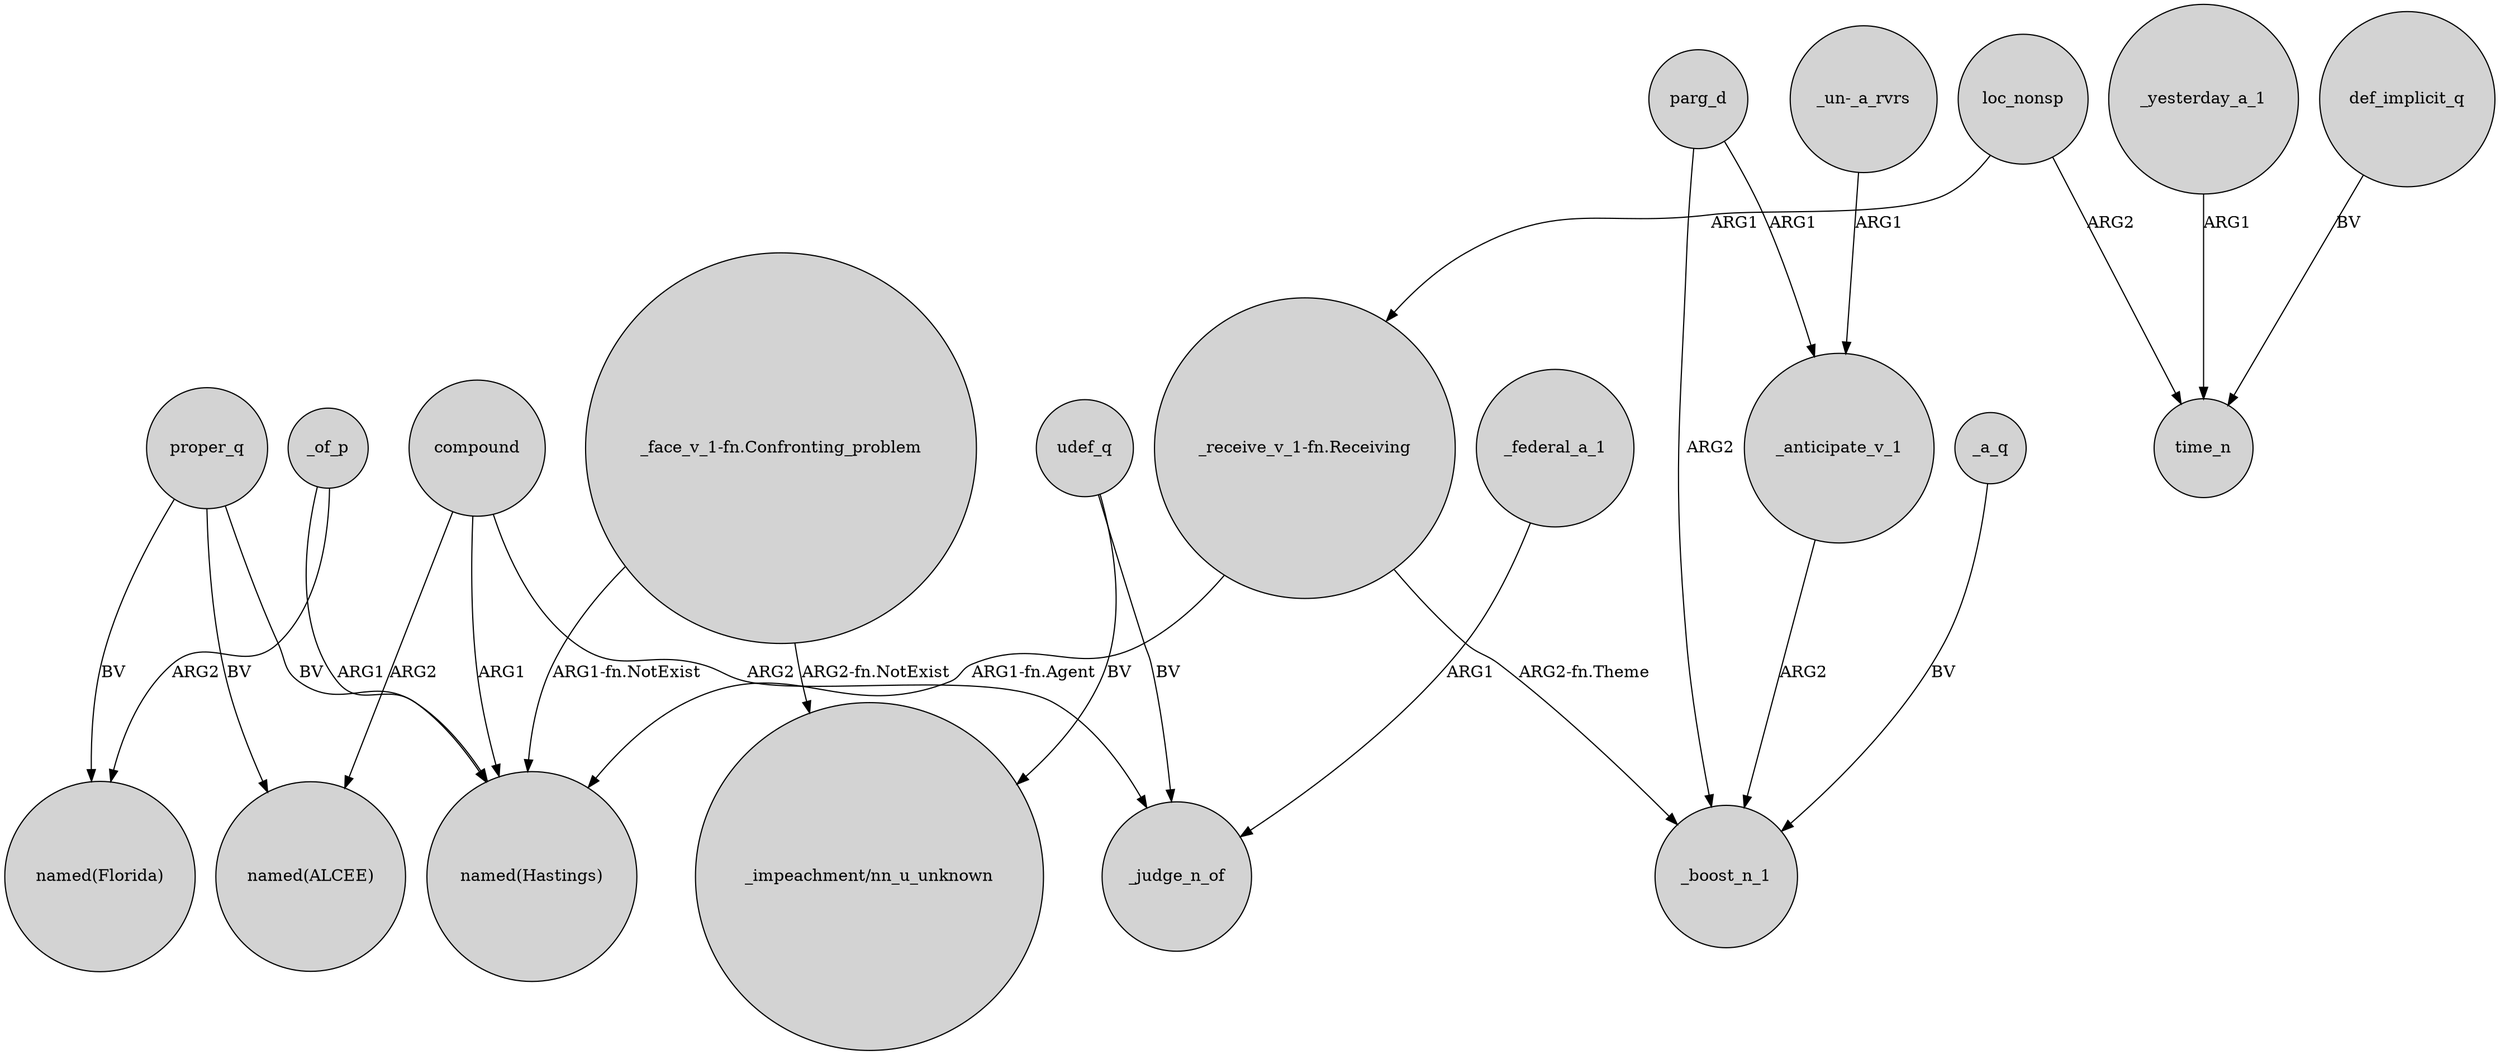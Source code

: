 digraph {
	node [shape=circle style=filled]
	"_receive_v_1-fn.Receiving" -> "named(Hastings)" [label="ARG1-fn.Agent"]
	_yesterday_a_1 -> time_n [label=ARG1]
	udef_q -> "_impeachment/nn_u_unknown" [label=BV]
	parg_d -> _boost_n_1 [label=ARG2]
	"_un-_a_rvrs" -> _anticipate_v_1 [label=ARG1]
	proper_q -> "named(Florida)" [label=BV]
	compound -> _judge_n_of [label=ARG2]
	_of_p -> "named(Hastings)" [label=ARG1]
	loc_nonsp -> "_receive_v_1-fn.Receiving" [label=ARG1]
	_anticipate_v_1 -> _boost_n_1 [label=ARG2]
	compound -> "named(ALCEE)" [label=ARG2]
	_a_q -> _boost_n_1 [label=BV]
	udef_q -> _judge_n_of [label=BV]
	loc_nonsp -> time_n [label=ARG2]
	compound -> "named(Hastings)" [label=ARG1]
	proper_q -> "named(Hastings)" [label=BV]
	"_face_v_1-fn.Confronting_problem" -> "named(Hastings)" [label="ARG1-fn.NotExist"]
	parg_d -> _anticipate_v_1 [label=ARG1]
	"_receive_v_1-fn.Receiving" -> _boost_n_1 [label="ARG2-fn.Theme"]
	proper_q -> "named(ALCEE)" [label=BV]
	_of_p -> "named(Florida)" [label=ARG2]
	_federal_a_1 -> _judge_n_of [label=ARG1]
	"_face_v_1-fn.Confronting_problem" -> "_impeachment/nn_u_unknown" [label="ARG2-fn.NotExist"]
	def_implicit_q -> time_n [label=BV]
}
